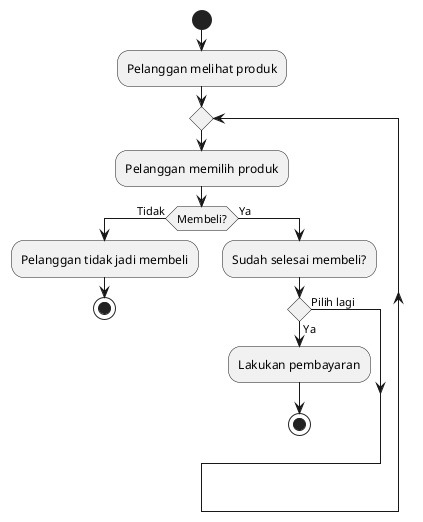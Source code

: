 @startuml
start
:Pelanggan melihat produk;
repeat
    :Pelanggan memilih produk;
    if (Membeli?) then (Tidak)
        :Pelanggan tidak jadi membeli;
        stop
    else (Ya)
        :Sudah selesai membeli?;
        if () then (Ya)
            :Lakukan pembayaran;
            stop
        else (Pilih lagi)
        endif
    endif
repeat while
@enduml